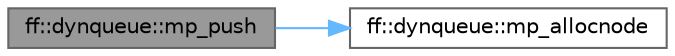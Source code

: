 digraph "ff::dynqueue::mp_push"
{
 // LATEX_PDF_SIZE
  bgcolor="transparent";
  edge [fontname=Helvetica,fontsize=10,labelfontname=Helvetica,labelfontsize=10];
  node [fontname=Helvetica,fontsize=10,shape=box,height=0.2,width=0.4];
  rankdir="LR";
  Node1 [id="Node000001",label="ff::dynqueue::mp_push",height=0.2,width=0.4,color="gray40", fillcolor="grey60", style="filled", fontcolor="black",tooltip=" "];
  Node1 -> Node2 [id="edge1_Node000001_Node000002",color="steelblue1",style="solid",tooltip=" "];
  Node2 [id="Node000002",label="ff::dynqueue::mp_allocnode",height=0.2,width=0.4,color="grey40", fillcolor="white", style="filled",URL="$classff_1_1dynqueue.html#a1c5546ec3573c3722d081d796f9bfa11",tooltip=" "];
}
